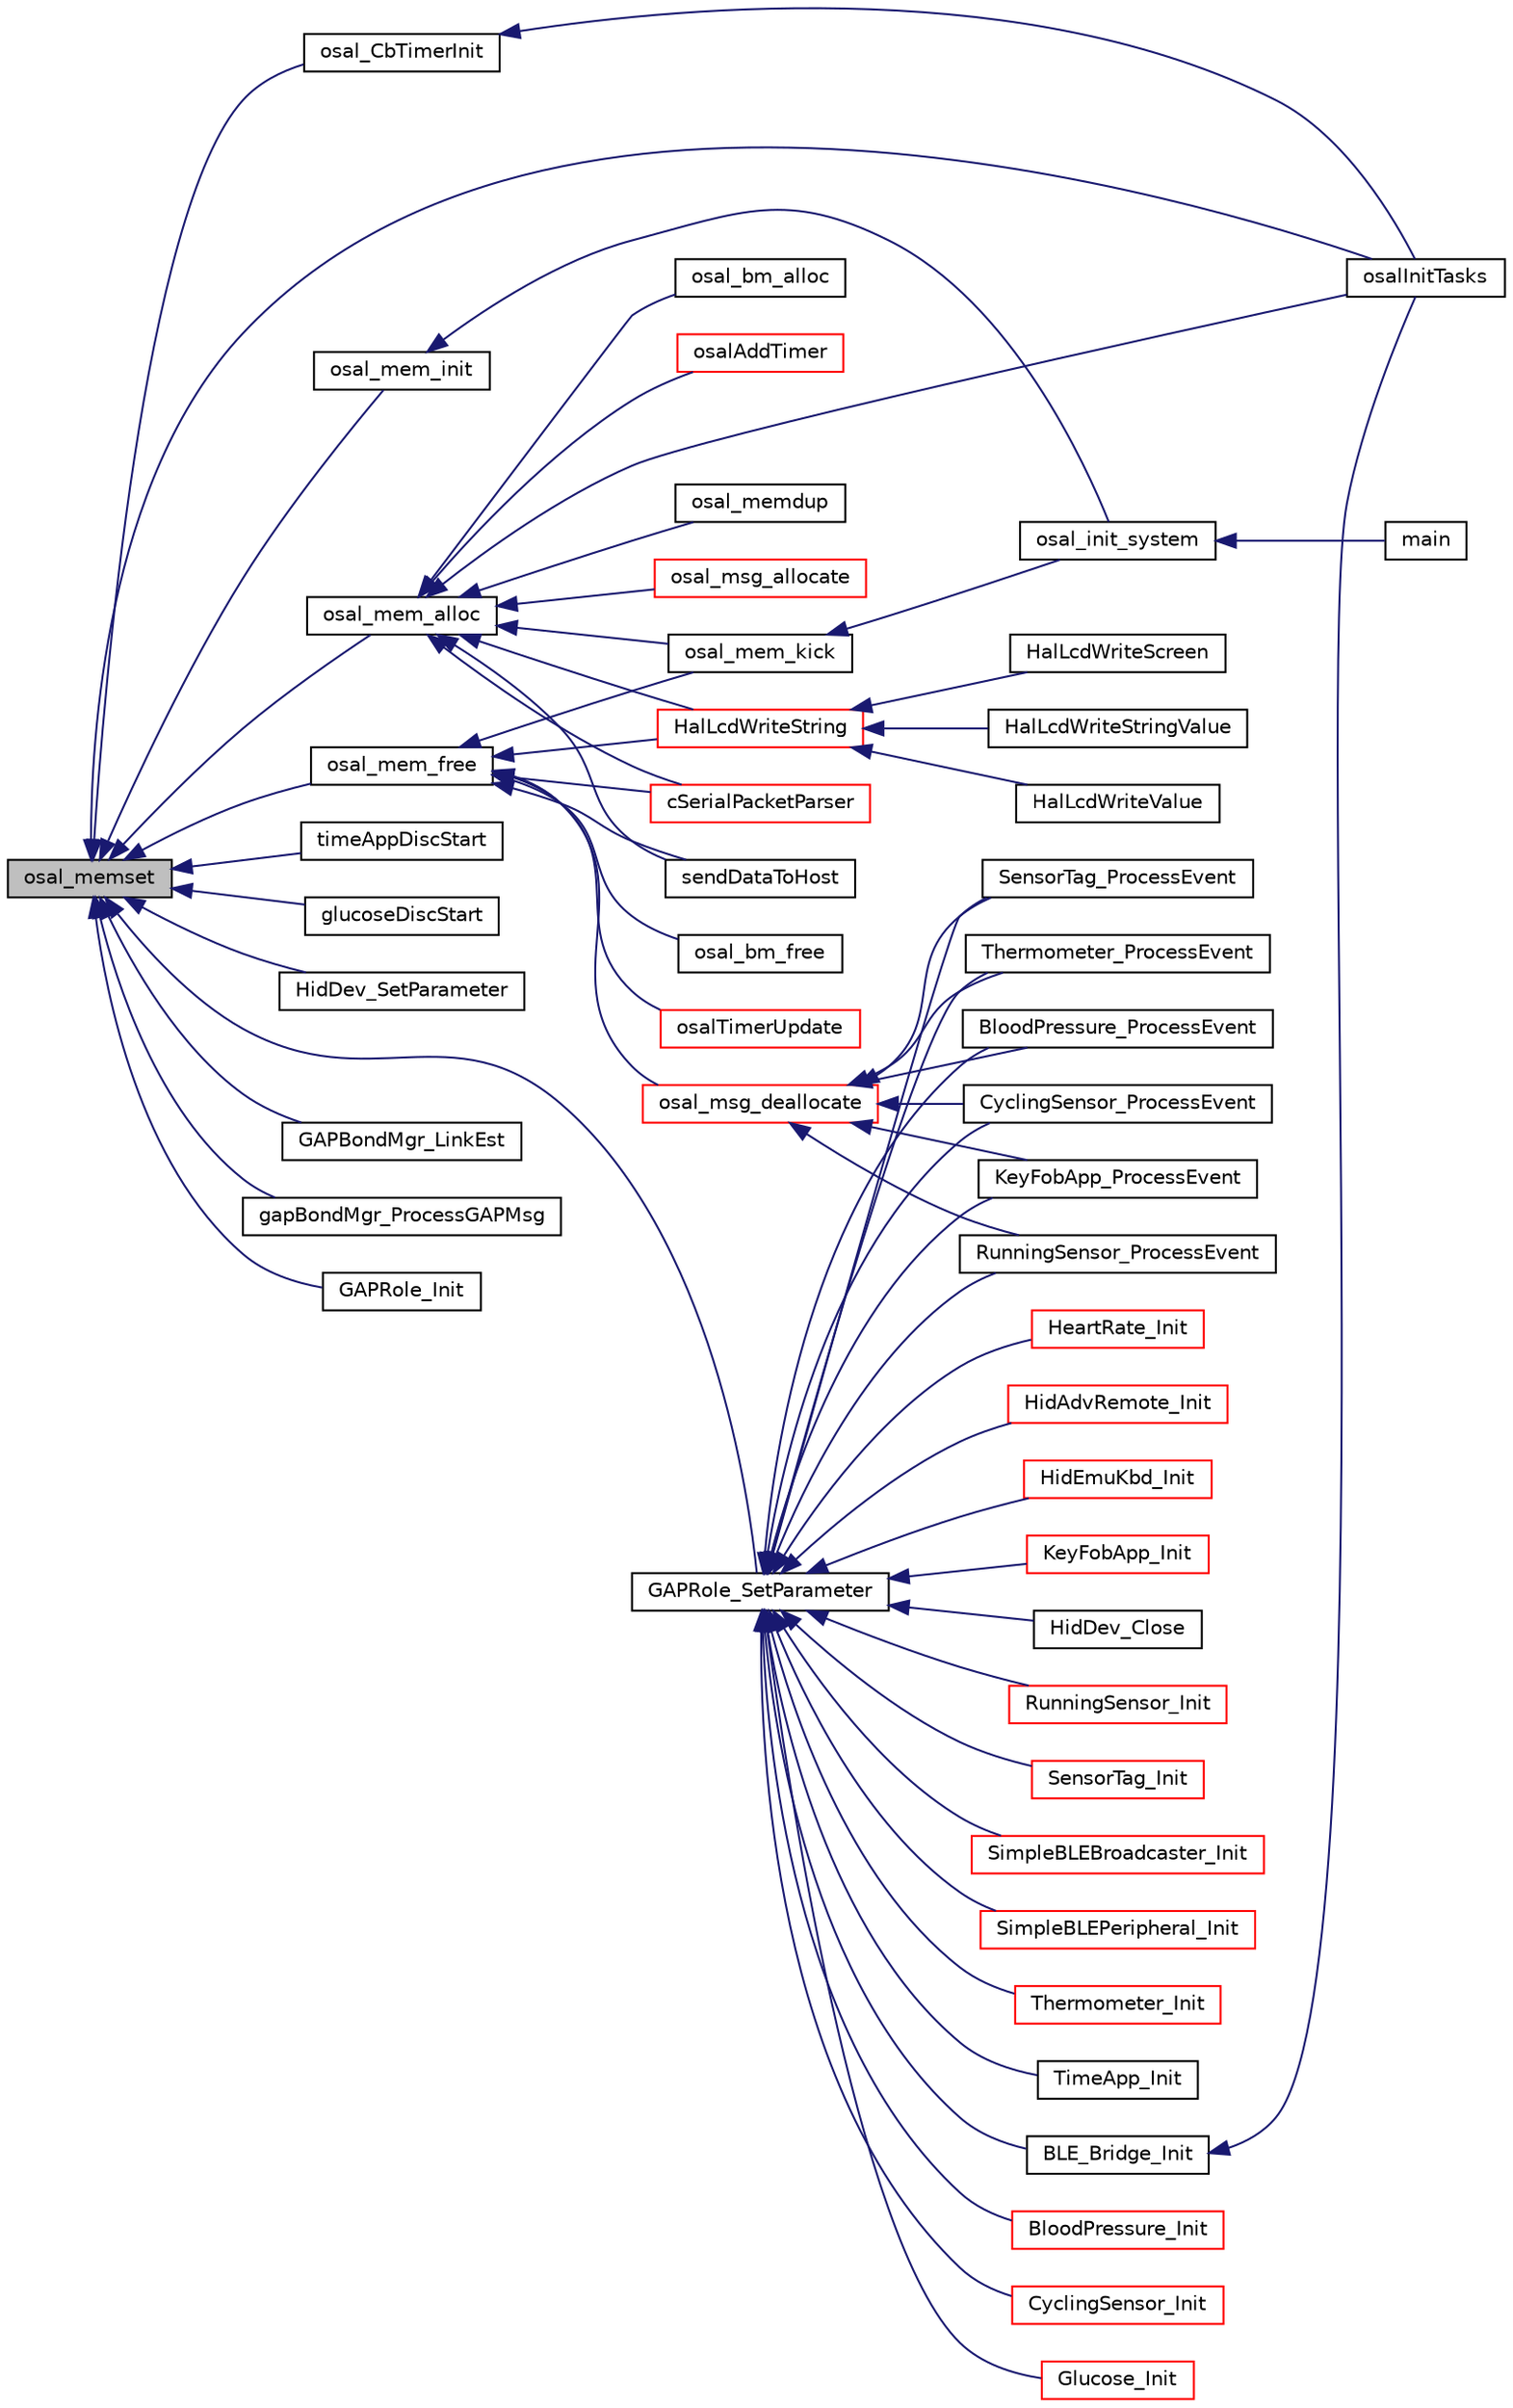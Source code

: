 digraph "osal_memset"
{
  edge [fontname="Helvetica",fontsize="10",labelfontname="Helvetica",labelfontsize="10"];
  node [fontname="Helvetica",fontsize="10",shape=record];
  rankdir="LR";
  Node1 [label="osal_memset",height=0.2,width=0.4,color="black", fillcolor="grey75", style="filled" fontcolor="black"];
  Node1 -> Node2 [dir="back",color="midnightblue",fontsize="10",style="solid",fontname="Helvetica"];
  Node2 [label="osal_CbTimerInit",height=0.2,width=0.4,color="black", fillcolor="white", style="filled",URL="$osal__cbtimer_8h.html#a56e3b0a7d97d62d978d19ccab28e1cb0"];
  Node2 -> Node3 [dir="back",color="midnightblue",fontsize="10",style="solid",fontname="Helvetica"];
  Node3 [label="osalInitTasks",height=0.2,width=0.4,color="black", fillcolor="white", style="filled",URL="$_o_s_a_l___b_l_e___bridge_8c.html#a7ad49ef9f96d7753c3e77e0e69231bb2"];
  Node1 -> Node4 [dir="back",color="midnightblue",fontsize="10",style="solid",fontname="Helvetica"];
  Node4 [label="osal_mem_init",height=0.2,width=0.4,color="black", fillcolor="white", style="filled",URL="$_o_s_a_l___memory_8h.html#a5e099686071df78386c455ed498189b5"];
  Node4 -> Node5 [dir="back",color="midnightblue",fontsize="10",style="solid",fontname="Helvetica"];
  Node5 [label="osal_init_system",height=0.2,width=0.4,color="black", fillcolor="white", style="filled",URL="$_o_s_a_l_8h.html#a9d9b364c0e17655f8491cca1a83f5c41"];
  Node5 -> Node6 [dir="back",color="midnightblue",fontsize="10",style="solid",fontname="Helvetica"];
  Node6 [label="main",height=0.2,width=0.4,color="black", fillcolor="white", style="filled",URL="$_b_l_e___bridge___main_8c.html#a840291bc02cba5474a4cb46a9b9566fe"];
  Node1 -> Node7 [dir="back",color="midnightblue",fontsize="10",style="solid",fontname="Helvetica"];
  Node7 [label="osal_mem_alloc",height=0.2,width=0.4,color="black", fillcolor="white", style="filled",URL="$_o_s_a_l___memory_8h.html#ae5cbc213a1cab3be5f0963a4b75408c4"];
  Node7 -> Node8 [dir="back",color="midnightblue",fontsize="10",style="solid",fontname="Helvetica"];
  Node8 [label="HalLcdWriteString",height=0.2,width=0.4,color="red", fillcolor="white", style="filled",URL="$_c_c2540_e_b_2hal__lcd_8c.html#a9e118d9557f5f611af7d777cf3378d5b"];
  Node8 -> Node9 [dir="back",color="midnightblue",fontsize="10",style="solid",fontname="Helvetica"];
  Node9 [label="HalLcdWriteValue",height=0.2,width=0.4,color="black", fillcolor="white", style="filled",URL="$_c_c2540_e_b_2hal__lcd_8c.html#a37e1fa3911a76283621528d380923295"];
  Node8 -> Node10 [dir="back",color="midnightblue",fontsize="10",style="solid",fontname="Helvetica"];
  Node10 [label="HalLcdWriteScreen",height=0.2,width=0.4,color="black", fillcolor="white", style="filled",URL="$_c_c2540_e_b_2hal__lcd_8c.html#afbfc3be29c9634d7a838eeb7b9eb930b"];
  Node8 -> Node11 [dir="back",color="midnightblue",fontsize="10",style="solid",fontname="Helvetica"];
  Node11 [label="HalLcdWriteStringValue",height=0.2,width=0.4,color="black", fillcolor="white", style="filled",URL="$_c_c2540_e_b_2hal__lcd_8c.html#a68fbadc90a2bda8b41a64967daf920d7"];
  Node7 -> Node12 [dir="back",color="midnightblue",fontsize="10",style="solid",fontname="Helvetica"];
  Node12 [label="osal_memdup",height=0.2,width=0.4,color="black", fillcolor="white", style="filled",URL="$_o_s_a_l_8h.html#aefef6857f635634127b31f9dc01ab818"];
  Node7 -> Node13 [dir="back",color="midnightblue",fontsize="10",style="solid",fontname="Helvetica"];
  Node13 [label="osal_msg_allocate",height=0.2,width=0.4,color="red", fillcolor="white", style="filled",URL="$_o_s_a_l_8h.html#a5a38fb108f71515dc1ca4f8201ffd162"];
  Node7 -> Node14 [dir="back",color="midnightblue",fontsize="10",style="solid",fontname="Helvetica"];
  Node14 [label="osal_bm_alloc",height=0.2,width=0.4,color="black", fillcolor="white", style="filled",URL="$osal__bufmgr_8h.html#a8821c23f31e18c8081b1ea0731d0bfe5"];
  Node7 -> Node15 [dir="back",color="midnightblue",fontsize="10",style="solid",fontname="Helvetica"];
  Node15 [label="osal_mem_kick",height=0.2,width=0.4,color="black", fillcolor="white", style="filled",URL="$_o_s_a_l___memory_8h.html#a6b75acc65a5fdde45d2b7c5daf1be5cc"];
  Node15 -> Node5 [dir="back",color="midnightblue",fontsize="10",style="solid",fontname="Helvetica"];
  Node7 -> Node16 [dir="back",color="midnightblue",fontsize="10",style="solid",fontname="Helvetica"];
  Node16 [label="osalAddTimer",height=0.2,width=0.4,color="red", fillcolor="white", style="filled",URL="$_o_s_a_l___timers_8c.html#ae62830e096148b7353b2bf07761336d6"];
  Node7 -> Node3 [dir="back",color="midnightblue",fontsize="10",style="solid",fontname="Helvetica"];
  Node7 -> Node17 [dir="back",color="midnightblue",fontsize="10",style="solid",fontname="Helvetica"];
  Node17 [label="cSerialPacketParser",height=0.2,width=0.4,color="red", fillcolor="white", style="filled",URL="$serial_interface_8h.html#a6cc39a230e265c37fe2bbf08f9bcaba3"];
  Node7 -> Node18 [dir="back",color="midnightblue",fontsize="10",style="solid",fontname="Helvetica"];
  Node18 [label="sendDataToHost",height=0.2,width=0.4,color="black", fillcolor="white", style="filled",URL="$serial_interface_8h.html#a82dd4a12486b446ba09aa755827ba86b"];
  Node1 -> Node19 [dir="back",color="midnightblue",fontsize="10",style="solid",fontname="Helvetica"];
  Node19 [label="osal_mem_free",height=0.2,width=0.4,color="black", fillcolor="white", style="filled",URL="$_o_s_a_l___memory_8h.html#a56201dc39c693c759d1ce0812b6b0eef"];
  Node19 -> Node8 [dir="back",color="midnightblue",fontsize="10",style="solid",fontname="Helvetica"];
  Node19 -> Node20 [dir="back",color="midnightblue",fontsize="10",style="solid",fontname="Helvetica"];
  Node20 [label="osal_msg_deallocate",height=0.2,width=0.4,color="red", fillcolor="white", style="filled",URL="$_o_s_a_l_8h.html#ae0cf82bd9ec6d0a064e3aba72478ccf1"];
  Node20 -> Node21 [dir="back",color="midnightblue",fontsize="10",style="solid",fontname="Helvetica"];
  Node21 [label="BloodPressure_ProcessEvent",height=0.2,width=0.4,color="black", fillcolor="white", style="filled",URL="$blood_pressure_8h.html#a56190a02f171fa626bfa1056692f6926"];
  Node20 -> Node22 [dir="back",color="midnightblue",fontsize="10",style="solid",fontname="Helvetica"];
  Node22 [label="CyclingSensor_ProcessEvent",height=0.2,width=0.4,color="black", fillcolor="white", style="filled",URL="$cycling_sensor_8h.html#afc7c68f19e8a07760b4acb74fc27f8bc"];
  Node20 -> Node23 [dir="back",color="midnightblue",fontsize="10",style="solid",fontname="Helvetica"];
  Node23 [label="KeyFobApp_ProcessEvent",height=0.2,width=0.4,color="black", fillcolor="white", style="filled",URL="$keyfobdemo_8h.html#aaee63bfba219af672a3382b4d0e23e92"];
  Node20 -> Node24 [dir="back",color="midnightblue",fontsize="10",style="solid",fontname="Helvetica"];
  Node24 [label="RunningSensor_ProcessEvent",height=0.2,width=0.4,color="black", fillcolor="white", style="filled",URL="$running_sensor_8h.html#ae028f0d2806dc2d44c5da577c9d6e701"];
  Node20 -> Node25 [dir="back",color="midnightblue",fontsize="10",style="solid",fontname="Helvetica"];
  Node25 [label="SensorTag_ProcessEvent",height=0.2,width=0.4,color="black", fillcolor="white", style="filled",URL="$sensor_tag_8h.html#aedf9259e6d4dfcd83780b78d1c9f9934"];
  Node20 -> Node26 [dir="back",color="midnightblue",fontsize="10",style="solid",fontname="Helvetica"];
  Node26 [label="Thermometer_ProcessEvent",height=0.2,width=0.4,color="black", fillcolor="white", style="filled",URL="$thermometer_8h.html#a7cad3fbf12ea8f6a9ace8e157ebca0a6"];
  Node19 -> Node27 [dir="back",color="midnightblue",fontsize="10",style="solid",fontname="Helvetica"];
  Node27 [label="osal_bm_free",height=0.2,width=0.4,color="black", fillcolor="white", style="filled",URL="$osal__bufmgr_8h.html#a2508f99f812346d9cda264393690b6bd"];
  Node19 -> Node15 [dir="back",color="midnightblue",fontsize="10",style="solid",fontname="Helvetica"];
  Node19 -> Node28 [dir="back",color="midnightblue",fontsize="10",style="solid",fontname="Helvetica"];
  Node28 [label="osalTimerUpdate",height=0.2,width=0.4,color="red", fillcolor="white", style="filled",URL="$_o_s_a_l___timers_8h.html#ac7b5d3116a9b69d12c4a48cdf0bef344"];
  Node19 -> Node17 [dir="back",color="midnightblue",fontsize="10",style="solid",fontname="Helvetica"];
  Node19 -> Node18 [dir="back",color="midnightblue",fontsize="10",style="solid",fontname="Helvetica"];
  Node1 -> Node3 [dir="back",color="midnightblue",fontsize="10",style="solid",fontname="Helvetica"];
  Node1 -> Node29 [dir="back",color="midnightblue",fontsize="10",style="solid",fontname="Helvetica"];
  Node29 [label="timeAppDiscStart",height=0.2,width=0.4,color="black", fillcolor="white", style="filled",URL="$_time_app_2_source_2timeapp_8h.html#a259e752ffb1a214ff22ef4cad46f3633"];
  Node1 -> Node30 [dir="back",color="midnightblue",fontsize="10",style="solid",fontname="Helvetica"];
  Node30 [label="glucoseDiscStart",height=0.2,width=0.4,color="black", fillcolor="white", style="filled",URL="$glucose_collector_8h.html#aa2e2e7fe50859951f9a42973194f9c97"];
  Node1 -> Node31 [dir="back",color="midnightblue",fontsize="10",style="solid",fontname="Helvetica"];
  Node31 [label="HidDev_SetParameter",height=0.2,width=0.4,color="black", fillcolor="white", style="filled",URL="$hiddev_8h.html#a035ab88b75b185c25580762212dbc59c"];
  Node1 -> Node32 [dir="back",color="midnightblue",fontsize="10",style="solid",fontname="Helvetica"];
  Node32 [label="GAPRole_SetParameter",height=0.2,width=0.4,color="black", fillcolor="white", style="filled",URL="$group___g_a_p_r_o_l_e_s___p_e_r_i_p_h_e_r_a_l___b_r_o_a_d_c_a_s_t_e_r___a_p_i.html#ga951a64ccae7a5c1373642836d2afd4ce",tooltip="Set a GAP Role parameter. "];
  Node32 -> Node33 [dir="back",color="midnightblue",fontsize="10",style="solid",fontname="Helvetica"];
  Node33 [label="BLE_Bridge_Init",height=0.2,width=0.4,color="black", fillcolor="white", style="filled",URL="$_b_l_e___bridge_8h.html#a517c0c40f64f6bc27b708b902e21b0e8"];
  Node33 -> Node3 [dir="back",color="midnightblue",fontsize="10",style="solid",fontname="Helvetica"];
  Node32 -> Node34 [dir="back",color="midnightblue",fontsize="10",style="solid",fontname="Helvetica"];
  Node34 [label="BloodPressure_Init",height=0.2,width=0.4,color="red", fillcolor="white", style="filled",URL="$blood_pressure_8h.html#a94649fb81e0eccd5975b8cb1cdbeb032"];
  Node32 -> Node21 [dir="back",color="midnightblue",fontsize="10",style="solid",fontname="Helvetica"];
  Node32 -> Node35 [dir="back",color="midnightblue",fontsize="10",style="solid",fontname="Helvetica"];
  Node35 [label="CyclingSensor_Init",height=0.2,width=0.4,color="red", fillcolor="white", style="filled",URL="$cycling_sensor_8h.html#a899bf884f69030ebd3a7ca8a6aa6427b"];
  Node32 -> Node22 [dir="back",color="midnightblue",fontsize="10",style="solid",fontname="Helvetica"];
  Node32 -> Node36 [dir="back",color="midnightblue",fontsize="10",style="solid",fontname="Helvetica"];
  Node36 [label="Glucose_Init",height=0.2,width=0.4,color="red", fillcolor="white", style="filled",URL="$glucose_8h.html#a4da167f447996f1acbcfbf0b34278ea3"];
  Node32 -> Node37 [dir="back",color="midnightblue",fontsize="10",style="solid",fontname="Helvetica"];
  Node37 [label="HeartRate_Init",height=0.2,width=0.4,color="red", fillcolor="white", style="filled",URL="$heartrate_8h.html#aa4fc1aeabe9373cd435fc43b7c175fea"];
  Node32 -> Node38 [dir="back",color="midnightblue",fontsize="10",style="solid",fontname="Helvetica"];
  Node38 [label="HidAdvRemote_Init",height=0.2,width=0.4,color="red", fillcolor="white", style="filled",URL="$hid_adv_remote_8h.html#a9214b13e8b16b75583726016c869ff23"];
  Node32 -> Node39 [dir="back",color="midnightblue",fontsize="10",style="solid",fontname="Helvetica"];
  Node39 [label="HidEmuKbd_Init",height=0.2,width=0.4,color="red", fillcolor="white", style="filled",URL="$hidemukbd_8h.html#abb96c0de3a5bb7ef1a16e9bd65f2c5fc"];
  Node32 -> Node40 [dir="back",color="midnightblue",fontsize="10",style="solid",fontname="Helvetica"];
  Node40 [label="KeyFobApp_Init",height=0.2,width=0.4,color="red", fillcolor="white", style="filled",URL="$keyfobdemo_8h.html#a1f00cbcb76e97e9623514c3b41975921"];
  Node32 -> Node23 [dir="back",color="midnightblue",fontsize="10",style="solid",fontname="Helvetica"];
  Node32 -> Node41 [dir="back",color="midnightblue",fontsize="10",style="solid",fontname="Helvetica"];
  Node41 [label="HidDev_Close",height=0.2,width=0.4,color="black", fillcolor="white", style="filled",URL="$hiddev_8h.html#a18e0519d3b0a5e30af4a9727e8b67083"];
  Node32 -> Node42 [dir="back",color="midnightblue",fontsize="10",style="solid",fontname="Helvetica"];
  Node42 [label="RunningSensor_Init",height=0.2,width=0.4,color="red", fillcolor="white", style="filled",URL="$running_sensor_8h.html#a8051129ea00c8a7b03205ddb5cb3de87"];
  Node32 -> Node24 [dir="back",color="midnightblue",fontsize="10",style="solid",fontname="Helvetica"];
  Node32 -> Node43 [dir="back",color="midnightblue",fontsize="10",style="solid",fontname="Helvetica"];
  Node43 [label="SensorTag_Init",height=0.2,width=0.4,color="red", fillcolor="white", style="filled",URL="$sensor_tag_8h.html#a13b2e5cf7a0072b8860136f3592c2f7f"];
  Node32 -> Node25 [dir="back",color="midnightblue",fontsize="10",style="solid",fontname="Helvetica"];
  Node32 -> Node44 [dir="back",color="midnightblue",fontsize="10",style="solid",fontname="Helvetica"];
  Node44 [label="SimpleBLEBroadcaster_Init",height=0.2,width=0.4,color="red", fillcolor="white", style="filled",URL="$simple_b_l_e_broadcaster_8h.html#abc6927408c6a346565f7e948294a4254"];
  Node32 -> Node45 [dir="back",color="midnightblue",fontsize="10",style="solid",fontname="Helvetica"];
  Node45 [label="SimpleBLEPeripheral_Init",height=0.2,width=0.4,color="red", fillcolor="white", style="filled",URL="$simple_b_l_e_peripheral_8h.html#a6fcd1a4a66a1ced5b5baa29de52572ef"];
  Node32 -> Node46 [dir="back",color="midnightblue",fontsize="10",style="solid",fontname="Helvetica"];
  Node46 [label="Thermometer_Init",height=0.2,width=0.4,color="red", fillcolor="white", style="filled",URL="$thermometer_8h.html#ad5c3318fbd618488fa9f7c2f4b3bcf48"];
  Node32 -> Node26 [dir="back",color="midnightblue",fontsize="10",style="solid",fontname="Helvetica"];
  Node32 -> Node47 [dir="back",color="midnightblue",fontsize="10",style="solid",fontname="Helvetica"];
  Node47 [label="TimeApp_Init",height=0.2,width=0.4,color="black", fillcolor="white", style="filled",URL="$_time_app_2_source_2timeapp_8h.html#ac830c8be9733f1848064b98be9bdc144"];
  Node1 -> Node48 [dir="back",color="midnightblue",fontsize="10",style="solid",fontname="Helvetica"];
  Node48 [label="GAPBondMgr_LinkEst",height=0.2,width=0.4,color="black", fillcolor="white", style="filled",URL="$group___g_a_p_r_o_l_e_s___b_o_n_d_m_g_r___a_p_i.html#ga314d0be5aa9534ecfda5d0e7668ba415",tooltip="Notify the Bond Manager that a connection has been made. "];
  Node1 -> Node49 [dir="back",color="midnightblue",fontsize="10",style="solid",fontname="Helvetica"];
  Node49 [label="gapBondMgr_ProcessGAPMsg",height=0.2,width=0.4,color="black", fillcolor="white", style="filled",URL="$group___g_a_p_r_o_l_e_s___b_o_n_d_m_g_r___a_p_i.html#ga2c38f9823fb69e94a9fab1b8b88cc682",tooltip="This is a bypass mechanism to allow the bond manager to process GAP messages. "];
  Node1 -> Node50 [dir="back",color="midnightblue",fontsize="10",style="solid",fontname="Helvetica"];
  Node50 [label="GAPRole_Init",height=0.2,width=0.4,color="black", fillcolor="white", style="filled",URL="$peripheral_8c.html#a130c5e67ee156f2248d8d71bd995050e"];
}
